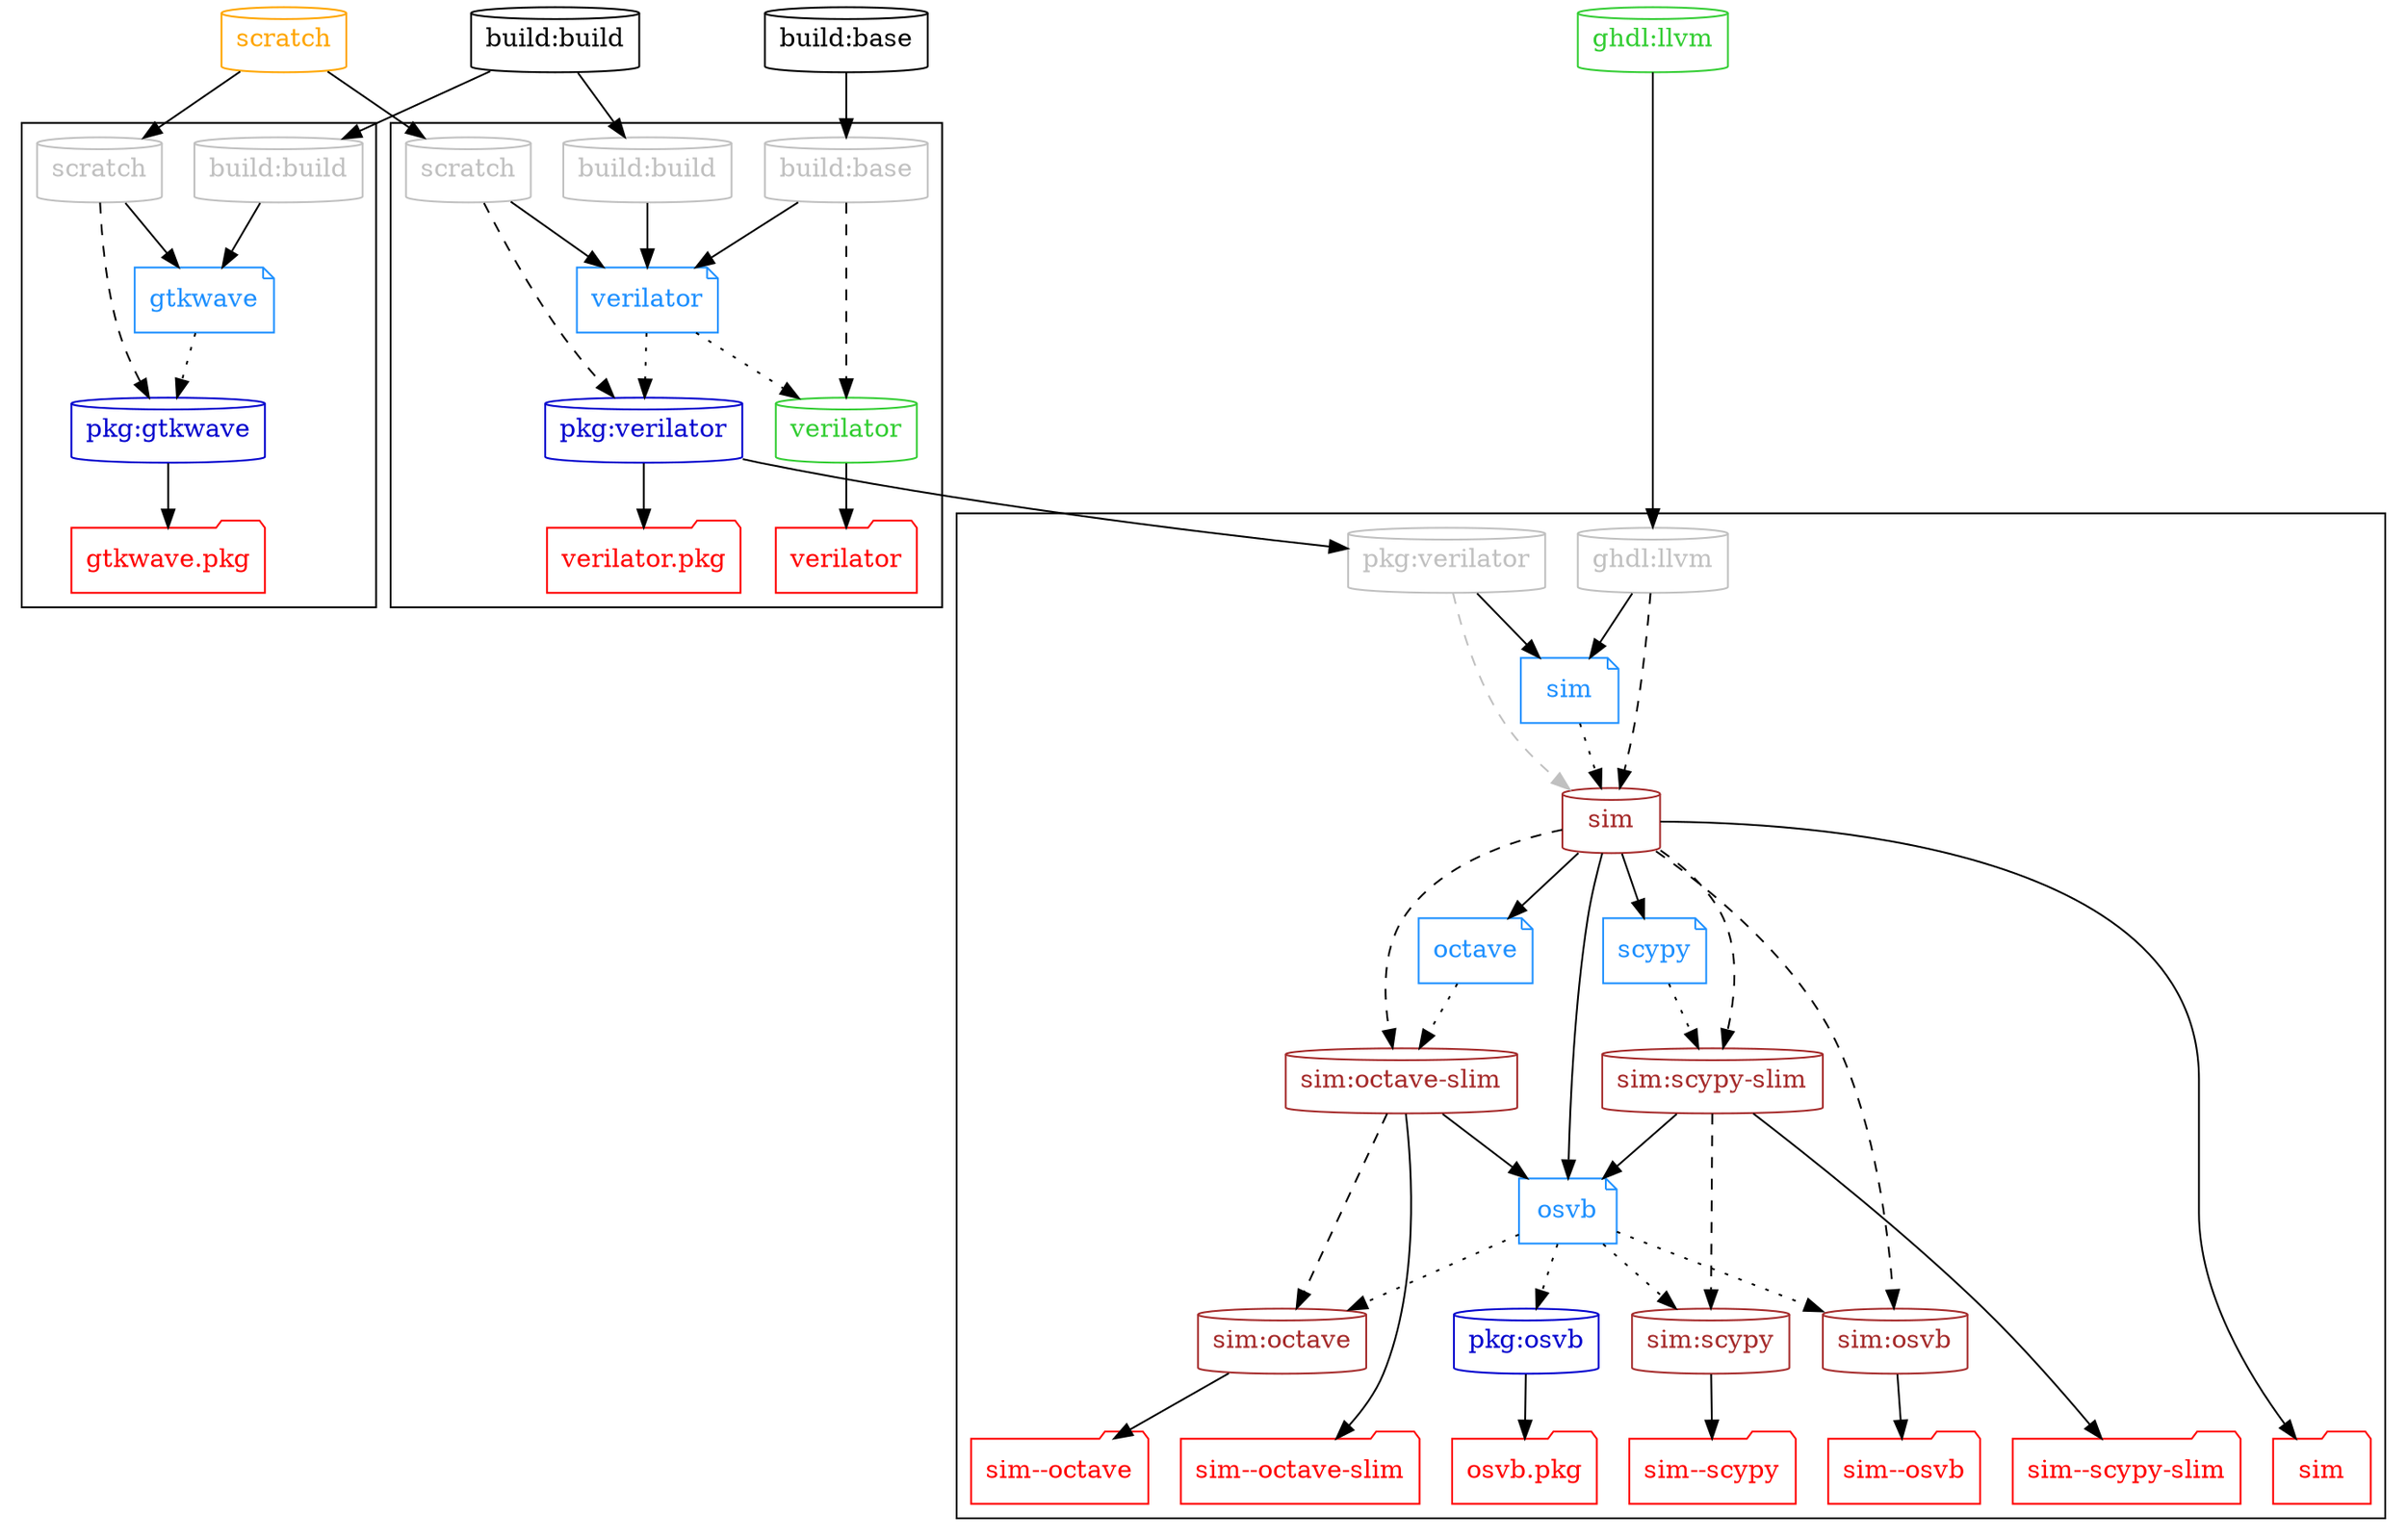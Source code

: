 # Authors:
#   Unai Martinez-Corral
#
# Copyright 2019-2021 Unai Martinez-Corral <unai.martinezcorral@ehu.eus>
#
# Licensed under the Apache License, Version 2.0 (the "License");
# you may not use this file except in compliance with the License.
# You may obtain a copy of the License at
#
#     http://www.apache.org/licenses/LICENSE-2.0
#
# Unless required by applicable law or agreed to in writing, software
# distributed under the License is distributed on an "AS IS" BASIS,
# WITHOUT WARRANTIES OR CONDITIONS OF ANY KIND, either express or implied.
# See the License for the specific language governing permissions and
# limitations under the License.
#
# SPDX-License-Identifier: Apache-2.0

digraph G {

  #splines=polyline; #curved
  newrank=true;

  # Dockerfiles

  { node [shape=note, color=dodgerblue, fontcolor=dodgerblue]
    d_gtkwave   [label="gtkwave"];
    d_verilator [label="verilator"];
    d_sim       [label="sim"];
    d_octave    [label="octave"];
    d_scypy     [label="scypy"];
    d_osvb      [label="osvb"];
  }

  # Images

  { node [shape=cylinder]
    "build:build"
    "build:base"
    { node [color=limegreen, fontcolor=limegreen]
      "verilator"
      "ghdl:llvm"
    }
    { node [color=mediumblue, fontcolor=mediumblue]
      "pkg:gtkwave"
      "pkg:verilator"
      "pkg:osvb"
    }
    { node [color=brown, fontcolor=brown]
      "sim"
      "sim:scypy-slim"
      "sim:scypy"
      "sim:octave-slim"
      "sim:octave"
      "sim:osvb"
    }
  }

  # External images

  { node [shape=cylinder, color=orange, fontcolor=orange]
    "scratch"
  }

  { rank=same
    "build:build"
    "build:base"
    "scratch"
    "ghdl:llvm"
  }

  # Workflows

  subgraph cluster_gtkwave {
    { rank=same
      node [shape=cylinder, color=grey, fontcolor=grey]
      "p_gtkwave_build:build" [label="build:build"]
      "p_gtkwave_scratch" [label="scratch"]
    }

    d_gtkwave -> "pkg:gtkwave" [style=dotted];

    "t_pkg:gtkwave" [shape=folder, color=red, fontcolor=red, label="gtkwave.pkg"];

    "pkg:gtkwave" -> "t_pkg:gtkwave";
  }

  subgraph cluster_verilator {
    { rank=same
      node [shape=cylinder, color=grey, fontcolor=grey]
      "p_verilator_build:build" [label="build:build"]
      "p_verilator_build:base" [label="build:base"]
      "p_verilator_scratch" [label="scratch"]
    }

    d_verilator -> {
      "verilator"
      "pkg:verilator"
    } [style=dotted];

    {
      node [shape=folder, color=red, fontcolor=red]
      "t_verilator" [label="verilator"];
      "t_pkg:verilator" [label="verilator.pkg"];
    }

    "verilator" -> "t_verilator";
    "pkg:verilator" -> "t_pkg:verilator";
  }

  subgraph cluster_sim {
    { rank=same
      node [shape=cylinder, color=grey, fontcolor=grey]
      "p_sim_ghdl:llvm" [label="ghdl:llvm"]
      "p_sim_pkg:verilator" [label="pkg:verilator"]
    }

    d_sim -> "sim" [style=dotted];

    "sim" -> {
      d_osvb;
      d_scypy;
      d_octave
    };

    d_osvb -> {
      "pkg:osvb"
      "sim:osvb"
      "sim:scypy"
      "sim:octave"
    } [style=dotted];

    {
      "sim:scypy-slim"
      "sim:octave-slim"
    } -> d_osvb;

    d_scypy -> "sim:scypy-slim" [style=dotted];
    d_octave -> "sim:octave-slim" [style=dotted];

    { rank=same
      node [shape=folder, color=red, fontcolor=red]
      "t_sim"             [label="sim"];
      "t_pkg:osvb"        [label="osvb.pkg"];
      "t_sim:osvb"        [label="sim--osvb"];
      "t_sim:scypy-slim"  [label="sim--scypy-slim"];
      "t_sim:scypy"       [label="sim--scypy"];
      "t_sim:octave-slim" [label="sim--octave-slim"];
      "t_sim:octave"      [label="sim--octave"];
    }

    "sim" -> "t_sim";
    "pkg:osvb" -> "t_pkg:osvb";
    "sim:osvb" -> "t_sim:osvb";
    "sim:scypy-slim" -> "t_sim:scypy-slim";
    "sim:scypy" -> "t_sim:scypy";
    "sim:octave-slim" -> "t_sim:octave-slim";
    "sim:octave" -> "t_sim:octave";
  }

  # Dockerfile dependencies

  "build:build" -> "p_gtkwave_build:build" -> d_gtkwave;
  "scratch" -> "p_gtkwave_scratch" -> d_gtkwave;

  "build:build" -> "p_verilator_build:build" -> d_verilator;
  "build:base" -> "p_verilator_build:base" -> d_verilator;
  "scratch" -> "p_verilator_scratch" -> d_verilator;

  "ghdl:llvm" -> "p_sim_ghdl:llvm" -> d_sim;
  "pkg:verilator" -> "p_sim_pkg:verilator" -> d_sim;

  # Image dependencies

  { edge [style=dashed]
    "p_gtkwave_scratch" -> "pkg:gtkwave";

    "p_verilator_build:base" -> "verilator";
    "p_verilator_scratch" -> "pkg:verilator";

    "p_sim_ghdl:llvm" -> "sim" -> {
      "sim:osvb"
      "sim:scypy-slim"
      "sim:octave-slim"
    };

    "sim:scypy-slim" -> "sim:scypy";
    "sim:octave-slim" -> "sim:octave";
  }

  { edge [style=dashed, color=grey]
    "p_sim_pkg:verilator" -> "sim";
  }

}

